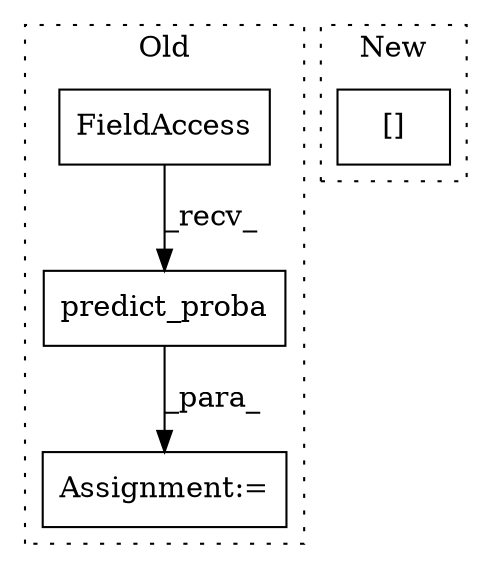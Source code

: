 digraph G {
subgraph cluster0 {
1 [label="predict_proba" a="32" s="6531,6569" l="14,1" shape="box"];
3 [label="Assignment:=" a="7" s="6675" l="1" shape="box"];
4 [label="FieldAccess" a="22" s="6516" l="14" shape="box"];
label = "Old";
style="dotted";
}
subgraph cluster1 {
2 [label="[]" a="2" s="6661,6686" l="24,1" shape="box"];
label = "New";
style="dotted";
}
1 -> 3 [label="_para_"];
4 -> 1 [label="_recv_"];
}